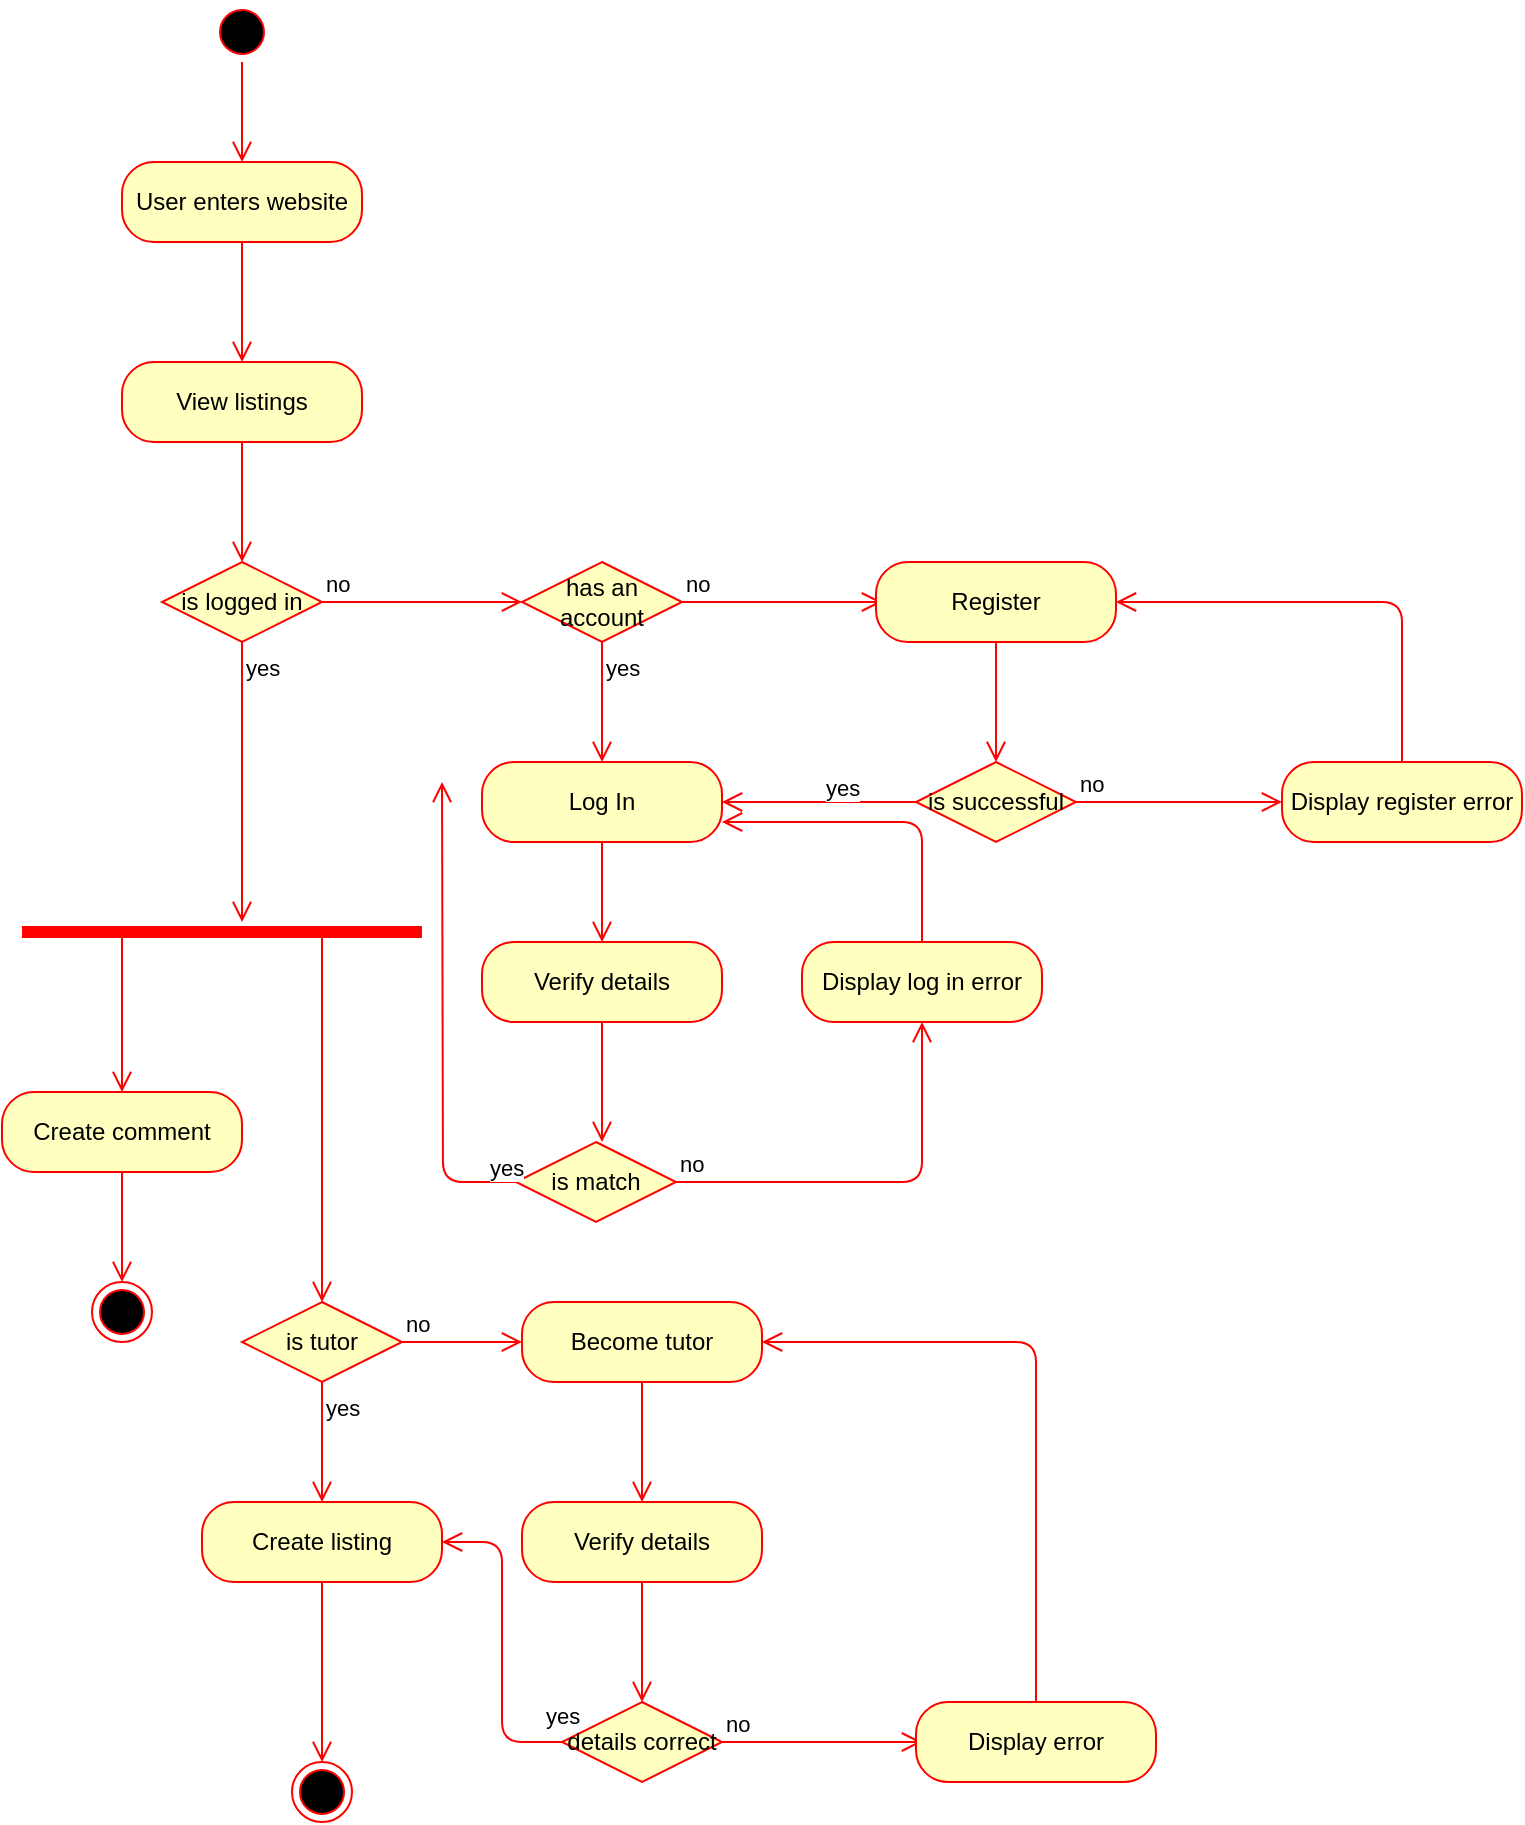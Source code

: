 <mxfile version="13.10.4" type="github">
  <diagram id="R34ZYv0XPSwRLobc-koi" name="Page-1">
    <mxGraphModel dx="1635" dy="1069" grid="1" gridSize="10" guides="1" tooltips="1" connect="1" arrows="1" fold="1" page="1" pageScale="1" pageWidth="827" pageHeight="1169" math="0" shadow="0">
      <root>
        <mxCell id="0" />
        <mxCell id="1" parent="0" />
        <mxCell id="GCmUhMJURMeAsqbes3RS-4" value="" style="ellipse;html=1;shape=startState;fillColor=#000000;strokeColor=#ff0000;" parent="1" vertex="1">
          <mxGeometry x="135" y="40" width="30" height="30" as="geometry" />
        </mxCell>
        <mxCell id="GCmUhMJURMeAsqbes3RS-5" value="" style="edgeStyle=orthogonalEdgeStyle;html=1;verticalAlign=bottom;endArrow=open;endSize=8;strokeColor=#ff0000;" parent="1" source="GCmUhMJURMeAsqbes3RS-4" edge="1">
          <mxGeometry relative="1" as="geometry">
            <mxPoint x="150" y="120" as="targetPoint" />
          </mxGeometry>
        </mxCell>
        <mxCell id="vjO027R32Flx_gY4NIJW-1" value="Log In" style="rounded=1;whiteSpace=wrap;html=1;arcSize=40;fontColor=#000000;fillColor=#ffffc0;strokeColor=#ff0000;" parent="1" vertex="1">
          <mxGeometry x="270" y="420" width="120" height="40" as="geometry" />
        </mxCell>
        <mxCell id="vjO027R32Flx_gY4NIJW-2" value="" style="edgeStyle=orthogonalEdgeStyle;html=1;verticalAlign=bottom;endArrow=open;endSize=8;strokeColor=#ff0000;exitX=0.5;exitY=1;exitDx=0;exitDy=0;entryX=0.5;entryY=0;entryDx=0;entryDy=0;" parent="1" source="vjO027R32Flx_gY4NIJW-1" target="Mwoo7-DaToj7osFpNbTO-7" edge="1">
          <mxGeometry relative="1" as="geometry">
            <mxPoint x="330" y="520" as="targetPoint" />
          </mxGeometry>
        </mxCell>
        <mxCell id="vjO027R32Flx_gY4NIJW-3" value="View listings" style="rounded=1;whiteSpace=wrap;html=1;arcSize=40;fontColor=#000000;fillColor=#ffffc0;strokeColor=#ff0000;" parent="1" vertex="1">
          <mxGeometry x="90" y="220" width="120" height="40" as="geometry" />
        </mxCell>
        <mxCell id="vjO027R32Flx_gY4NIJW-4" value="" style="edgeStyle=orthogonalEdgeStyle;html=1;verticalAlign=bottom;endArrow=open;endSize=8;strokeColor=#ff0000;" parent="1" source="vjO027R32Flx_gY4NIJW-3" edge="1">
          <mxGeometry relative="1" as="geometry">
            <mxPoint x="150" y="320" as="targetPoint" />
          </mxGeometry>
        </mxCell>
        <mxCell id="vjO027R32Flx_gY4NIJW-8" value="User enters website" style="rounded=1;whiteSpace=wrap;html=1;arcSize=40;fontColor=#000000;fillColor=#ffffc0;strokeColor=#ff0000;" parent="1" vertex="1">
          <mxGeometry x="90" y="120" width="120" height="40" as="geometry" />
        </mxCell>
        <mxCell id="vjO027R32Flx_gY4NIJW-9" value="" style="edgeStyle=orthogonalEdgeStyle;html=1;verticalAlign=bottom;endArrow=open;endSize=8;strokeColor=#ff0000;" parent="1" source="vjO027R32Flx_gY4NIJW-8" edge="1">
          <mxGeometry relative="1" as="geometry">
            <mxPoint x="150" y="220" as="targetPoint" />
          </mxGeometry>
        </mxCell>
        <mxCell id="vjO027R32Flx_gY4NIJW-10" value="is logged in" style="rhombus;whiteSpace=wrap;html=1;fillColor=#ffffc0;strokeColor=#ff0000;" parent="1" vertex="1">
          <mxGeometry x="110" y="320" width="80" height="40" as="geometry" />
        </mxCell>
        <mxCell id="vjO027R32Flx_gY4NIJW-11" value="no" style="edgeStyle=orthogonalEdgeStyle;html=1;align=left;verticalAlign=bottom;endArrow=open;endSize=8;strokeColor=#ff0000;" parent="1" source="vjO027R32Flx_gY4NIJW-10" edge="1">
          <mxGeometry x="-1" relative="1" as="geometry">
            <mxPoint x="290" y="340" as="targetPoint" />
          </mxGeometry>
        </mxCell>
        <mxCell id="vjO027R32Flx_gY4NIJW-12" value="yes" style="edgeStyle=orthogonalEdgeStyle;html=1;align=left;verticalAlign=top;endArrow=open;endSize=8;strokeColor=#ff0000;entryX=0.55;entryY=0;entryDx=0;entryDy=0;entryPerimeter=0;" parent="1" source="vjO027R32Flx_gY4NIJW-10" edge="1" target="Mwoo7-DaToj7osFpNbTO-21">
          <mxGeometry x="-1" relative="1" as="geometry">
            <mxPoint x="150" y="420" as="targetPoint" />
          </mxGeometry>
        </mxCell>
        <mxCell id="vjO027R32Flx_gY4NIJW-13" value="has an account" style="rhombus;whiteSpace=wrap;html=1;fillColor=#ffffc0;strokeColor=#ff0000;" parent="1" vertex="1">
          <mxGeometry x="290" y="320" width="80" height="40" as="geometry" />
        </mxCell>
        <mxCell id="vjO027R32Flx_gY4NIJW-14" value="no" style="edgeStyle=orthogonalEdgeStyle;html=1;align=left;verticalAlign=bottom;endArrow=open;endSize=8;strokeColor=#ff0000;" parent="1" source="vjO027R32Flx_gY4NIJW-13" edge="1">
          <mxGeometry x="-1" relative="1" as="geometry">
            <mxPoint x="470" y="340" as="targetPoint" />
          </mxGeometry>
        </mxCell>
        <mxCell id="vjO027R32Flx_gY4NIJW-15" value="yes" style="edgeStyle=orthogonalEdgeStyle;html=1;align=left;verticalAlign=top;endArrow=open;endSize=8;strokeColor=#ff0000;" parent="1" source="vjO027R32Flx_gY4NIJW-13" edge="1">
          <mxGeometry x="-1" relative="1" as="geometry">
            <mxPoint x="330" y="420" as="targetPoint" />
          </mxGeometry>
        </mxCell>
        <mxCell id="vjO027R32Flx_gY4NIJW-16" value="Register" style="rounded=1;whiteSpace=wrap;html=1;arcSize=40;fontColor=#000000;fillColor=#ffffc0;strokeColor=#ff0000;" parent="1" vertex="1">
          <mxGeometry x="467" y="320" width="120" height="40" as="geometry" />
        </mxCell>
        <mxCell id="vjO027R32Flx_gY4NIJW-17" value="" style="edgeStyle=orthogonalEdgeStyle;html=1;verticalAlign=bottom;endArrow=open;endSize=8;strokeColor=#ff0000;exitX=0.5;exitY=1;exitDx=0;exitDy=0;entryX=0.5;entryY=0;entryDx=0;entryDy=0;" parent="1" source="vjO027R32Flx_gY4NIJW-16" edge="1" target="Mwoo7-DaToj7osFpNbTO-1">
          <mxGeometry relative="1" as="geometry">
            <mxPoint x="390" y="440" as="targetPoint" />
            <Array as="points">
              <mxPoint x="527" y="410" />
              <mxPoint x="527" y="410" />
            </Array>
          </mxGeometry>
        </mxCell>
        <mxCell id="vjO027R32Flx_gY4NIJW-18" value="Create comment" style="rounded=1;whiteSpace=wrap;html=1;arcSize=40;fontColor=#000000;fillColor=#ffffc0;strokeColor=#ff0000;" parent="1" vertex="1">
          <mxGeometry x="30" y="585" width="120" height="40" as="geometry" />
        </mxCell>
        <mxCell id="vjO027R32Flx_gY4NIJW-19" value="" style="edgeStyle=orthogonalEdgeStyle;html=1;verticalAlign=bottom;endArrow=open;endSize=8;strokeColor=#ff0000;entryX=0.5;entryY=0;entryDx=0;entryDy=0;exitX=0.75;exitY=0.5;exitDx=0;exitDy=0;exitPerimeter=0;" parent="1" source="Mwoo7-DaToj7osFpNbTO-21" edge="1" target="vjO027R32Flx_gY4NIJW-20">
          <mxGeometry relative="1" as="geometry">
            <mxPoint x="150" y="520" as="targetPoint" />
            <Array as="points">
              <mxPoint x="190" y="690" />
            </Array>
          </mxGeometry>
        </mxCell>
        <mxCell id="vjO027R32Flx_gY4NIJW-20" value="is tutor" style="rhombus;whiteSpace=wrap;html=1;fillColor=#ffffc0;strokeColor=#ff0000;" parent="1" vertex="1">
          <mxGeometry x="150" y="690" width="80" height="40" as="geometry" />
        </mxCell>
        <mxCell id="vjO027R32Flx_gY4NIJW-21" value="no" style="edgeStyle=orthogonalEdgeStyle;html=1;align=left;verticalAlign=bottom;endArrow=open;endSize=8;strokeColor=#ff0000;" parent="1" source="vjO027R32Flx_gY4NIJW-20" edge="1">
          <mxGeometry x="-1" relative="1" as="geometry">
            <mxPoint x="290" y="710" as="targetPoint" />
          </mxGeometry>
        </mxCell>
        <mxCell id="vjO027R32Flx_gY4NIJW-22" value="yes" style="edgeStyle=orthogonalEdgeStyle;html=1;align=left;verticalAlign=top;endArrow=open;endSize=8;strokeColor=#ff0000;entryX=0.5;entryY=0;entryDx=0;entryDy=0;" parent="1" source="vjO027R32Flx_gY4NIJW-20" edge="1" target="vjO027R32Flx_gY4NIJW-25">
          <mxGeometry x="-1" relative="1" as="geometry">
            <mxPoint x="150" y="790" as="targetPoint" />
            <Array as="points" />
          </mxGeometry>
        </mxCell>
        <mxCell id="vjO027R32Flx_gY4NIJW-23" value="Become tutor" style="rounded=1;whiteSpace=wrap;html=1;arcSize=40;fontColor=#000000;fillColor=#ffffc0;strokeColor=#ff0000;" parent="1" vertex="1">
          <mxGeometry x="290" y="690" width="120" height="40" as="geometry" />
        </mxCell>
        <mxCell id="vjO027R32Flx_gY4NIJW-24" value="" style="edgeStyle=orthogonalEdgeStyle;html=1;verticalAlign=bottom;endArrow=open;endSize=8;strokeColor=#ff0000;exitX=0.5;exitY=1;exitDx=0;exitDy=0;entryX=0.5;entryY=0;entryDx=0;entryDy=0;" parent="1" source="vjO027R32Flx_gY4NIJW-23" target="Mwoo7-DaToj7osFpNbTO-14" edge="1">
          <mxGeometry relative="1" as="geometry">
            <mxPoint x="350" y="780" as="targetPoint" />
          </mxGeometry>
        </mxCell>
        <mxCell id="vjO027R32Flx_gY4NIJW-25" value="Create listing" style="rounded=1;whiteSpace=wrap;html=1;arcSize=40;fontColor=#000000;fillColor=#ffffc0;strokeColor=#ff0000;" parent="1" vertex="1">
          <mxGeometry x="130" y="790" width="120" height="40" as="geometry" />
        </mxCell>
        <mxCell id="vjO027R32Flx_gY4NIJW-26" value="" style="edgeStyle=orthogonalEdgeStyle;html=1;verticalAlign=bottom;endArrow=open;endSize=8;strokeColor=#ff0000;" parent="1" source="vjO027R32Flx_gY4NIJW-25" edge="1">
          <mxGeometry relative="1" as="geometry">
            <mxPoint x="190" y="920" as="targetPoint" />
          </mxGeometry>
        </mxCell>
        <mxCell id="Mwoo7-DaToj7osFpNbTO-1" value="is successful" style="rhombus;whiteSpace=wrap;html=1;fillColor=#ffffc0;strokeColor=#ff0000;" vertex="1" parent="1">
          <mxGeometry x="487" y="420" width="80" height="40" as="geometry" />
        </mxCell>
        <mxCell id="Mwoo7-DaToj7osFpNbTO-2" value="no" style="edgeStyle=orthogonalEdgeStyle;html=1;align=left;verticalAlign=bottom;endArrow=open;endSize=8;strokeColor=#ff0000;" edge="1" source="Mwoo7-DaToj7osFpNbTO-1" parent="1">
          <mxGeometry x="-1" relative="1" as="geometry">
            <mxPoint x="670" y="440" as="targetPoint" />
          </mxGeometry>
        </mxCell>
        <mxCell id="Mwoo7-DaToj7osFpNbTO-3" value="yes" style="edgeStyle=orthogonalEdgeStyle;html=1;align=left;verticalAlign=top;endArrow=open;endSize=8;strokeColor=#ff0000;exitX=0;exitY=0.5;exitDx=0;exitDy=0;entryX=1;entryY=0.5;entryDx=0;entryDy=0;" edge="1" source="Mwoo7-DaToj7osFpNbTO-1" parent="1" target="vjO027R32Flx_gY4NIJW-1">
          <mxGeometry x="-0.031" y="-20" relative="1" as="geometry">
            <mxPoint x="530" y="520" as="targetPoint" />
            <mxPoint as="offset" />
          </mxGeometry>
        </mxCell>
        <mxCell id="Mwoo7-DaToj7osFpNbTO-5" value="Display register error" style="rounded=1;whiteSpace=wrap;html=1;arcSize=40;fontColor=#000000;fillColor=#ffffc0;strokeColor=#ff0000;" vertex="1" parent="1">
          <mxGeometry x="670" y="420" width="120" height="40" as="geometry" />
        </mxCell>
        <mxCell id="Mwoo7-DaToj7osFpNbTO-6" value="" style="edgeStyle=orthogonalEdgeStyle;html=1;verticalAlign=bottom;endArrow=open;endSize=8;strokeColor=#ff0000;exitX=0.5;exitY=0;exitDx=0;exitDy=0;entryX=1;entryY=0.5;entryDx=0;entryDy=0;" edge="1" source="Mwoo7-DaToj7osFpNbTO-5" parent="1" target="vjO027R32Flx_gY4NIJW-16">
          <mxGeometry relative="1" as="geometry">
            <mxPoint x="730" y="520" as="targetPoint" />
          </mxGeometry>
        </mxCell>
        <mxCell id="Mwoo7-DaToj7osFpNbTO-7" value="Verify details" style="rounded=1;whiteSpace=wrap;html=1;arcSize=40;fontColor=#000000;fillColor=#ffffc0;strokeColor=#ff0000;" vertex="1" parent="1">
          <mxGeometry x="270" y="510" width="120" height="40" as="geometry" />
        </mxCell>
        <mxCell id="Mwoo7-DaToj7osFpNbTO-8" value="" style="edgeStyle=orthogonalEdgeStyle;html=1;verticalAlign=bottom;endArrow=open;endSize=8;strokeColor=#ff0000;" edge="1" source="Mwoo7-DaToj7osFpNbTO-7" parent="1">
          <mxGeometry relative="1" as="geometry">
            <mxPoint x="330" y="610" as="targetPoint" />
          </mxGeometry>
        </mxCell>
        <mxCell id="Mwoo7-DaToj7osFpNbTO-9" value="is match" style="rhombus;whiteSpace=wrap;html=1;fillColor=#ffffc0;strokeColor=#ff0000;" vertex="1" parent="1">
          <mxGeometry x="287" y="610" width="80" height="40" as="geometry" />
        </mxCell>
        <mxCell id="Mwoo7-DaToj7osFpNbTO-10" value="no" style="edgeStyle=orthogonalEdgeStyle;html=1;align=left;verticalAlign=bottom;endArrow=open;endSize=8;strokeColor=#ff0000;entryX=0.5;entryY=1;entryDx=0;entryDy=0;" edge="1" source="Mwoo7-DaToj7osFpNbTO-9" parent="1" target="Mwoo7-DaToj7osFpNbTO-12">
          <mxGeometry x="-1" relative="1" as="geometry">
            <mxPoint x="467" y="630" as="targetPoint" />
            <Array as="points">
              <mxPoint x="490" y="630" />
            </Array>
          </mxGeometry>
        </mxCell>
        <mxCell id="Mwoo7-DaToj7osFpNbTO-11" value="yes" style="edgeStyle=orthogonalEdgeStyle;html=1;align=left;verticalAlign=top;endArrow=open;endSize=8;strokeColor=#ff0000;exitX=0;exitY=0.5;exitDx=0;exitDy=0;" edge="1" source="Mwoo7-DaToj7osFpNbTO-9" parent="1">
          <mxGeometry x="-0.873" y="-20" relative="1" as="geometry">
            <mxPoint x="250" y="430" as="targetPoint" />
            <mxPoint as="offset" />
          </mxGeometry>
        </mxCell>
        <mxCell id="Mwoo7-DaToj7osFpNbTO-12" value="Display log in error" style="rounded=1;whiteSpace=wrap;html=1;arcSize=40;fontColor=#000000;fillColor=#ffffc0;strokeColor=#ff0000;" vertex="1" parent="1">
          <mxGeometry x="430" y="510" width="120" height="40" as="geometry" />
        </mxCell>
        <mxCell id="Mwoo7-DaToj7osFpNbTO-13" value="" style="edgeStyle=orthogonalEdgeStyle;html=1;verticalAlign=bottom;endArrow=open;endSize=8;strokeColor=#ff0000;exitX=0.5;exitY=0;exitDx=0;exitDy=0;entryX=1;entryY=0.75;entryDx=0;entryDy=0;" edge="1" source="Mwoo7-DaToj7osFpNbTO-12" parent="1" target="vjO027R32Flx_gY4NIJW-1">
          <mxGeometry relative="1" as="geometry">
            <mxPoint x="490" y="600" as="targetPoint" />
          </mxGeometry>
        </mxCell>
        <mxCell id="Mwoo7-DaToj7osFpNbTO-14" value="Verify details" style="rounded=1;whiteSpace=wrap;html=1;arcSize=40;fontColor=#000000;fillColor=#ffffc0;strokeColor=#ff0000;" vertex="1" parent="1">
          <mxGeometry x="290" y="790" width="120" height="40" as="geometry" />
        </mxCell>
        <mxCell id="Mwoo7-DaToj7osFpNbTO-15" value="" style="edgeStyle=orthogonalEdgeStyle;html=1;verticalAlign=bottom;endArrow=open;endSize=8;strokeColor=#ff0000;" edge="1" source="Mwoo7-DaToj7osFpNbTO-14" parent="1">
          <mxGeometry relative="1" as="geometry">
            <mxPoint x="350" y="890" as="targetPoint" />
          </mxGeometry>
        </mxCell>
        <mxCell id="Mwoo7-DaToj7osFpNbTO-16" value="details correct" style="rhombus;whiteSpace=wrap;html=1;fillColor=#ffffc0;strokeColor=#ff0000;" vertex="1" parent="1">
          <mxGeometry x="310" y="890" width="80" height="40" as="geometry" />
        </mxCell>
        <mxCell id="Mwoo7-DaToj7osFpNbTO-17" value="no" style="edgeStyle=orthogonalEdgeStyle;html=1;align=left;verticalAlign=bottom;endArrow=open;endSize=8;strokeColor=#ff0000;" edge="1" source="Mwoo7-DaToj7osFpNbTO-16" parent="1">
          <mxGeometry x="-1" relative="1" as="geometry">
            <mxPoint x="490" y="910" as="targetPoint" />
          </mxGeometry>
        </mxCell>
        <mxCell id="Mwoo7-DaToj7osFpNbTO-18" value="yes" style="edgeStyle=orthogonalEdgeStyle;html=1;align=left;verticalAlign=top;endArrow=open;endSize=8;strokeColor=#ff0000;exitX=0;exitY=0.5;exitDx=0;exitDy=0;entryX=1;entryY=0.5;entryDx=0;entryDy=0;" edge="1" source="Mwoo7-DaToj7osFpNbTO-16" parent="1" target="vjO027R32Flx_gY4NIJW-25">
          <mxGeometry x="-0.3" y="-20" relative="1" as="geometry">
            <mxPoint x="350" y="990" as="targetPoint" />
            <mxPoint as="offset" />
          </mxGeometry>
        </mxCell>
        <mxCell id="Mwoo7-DaToj7osFpNbTO-19" value="Display error" style="rounded=1;whiteSpace=wrap;html=1;arcSize=40;fontColor=#000000;fillColor=#ffffc0;strokeColor=#ff0000;" vertex="1" parent="1">
          <mxGeometry x="487" y="890" width="120" height="40" as="geometry" />
        </mxCell>
        <mxCell id="Mwoo7-DaToj7osFpNbTO-20" value="" style="edgeStyle=orthogonalEdgeStyle;html=1;verticalAlign=bottom;endArrow=open;endSize=8;strokeColor=#ff0000;exitX=0.5;exitY=0;exitDx=0;exitDy=0;entryX=1;entryY=0.5;entryDx=0;entryDy=0;" edge="1" source="Mwoo7-DaToj7osFpNbTO-19" parent="1" target="vjO027R32Flx_gY4NIJW-23">
          <mxGeometry relative="1" as="geometry">
            <mxPoint x="547" y="990" as="targetPoint" />
          </mxGeometry>
        </mxCell>
        <mxCell id="Mwoo7-DaToj7osFpNbTO-21" value="" style="shape=line;html=1;strokeWidth=6;strokeColor=#ff0000;" vertex="1" parent="1">
          <mxGeometry x="40" y="500" width="200" height="10" as="geometry" />
        </mxCell>
        <mxCell id="Mwoo7-DaToj7osFpNbTO-22" value="" style="edgeStyle=orthogonalEdgeStyle;html=1;verticalAlign=bottom;endArrow=open;endSize=8;strokeColor=#ff0000;entryX=0.5;entryY=0;entryDx=0;entryDy=0;exitX=0.25;exitY=0.5;exitDx=0;exitDy=0;exitPerimeter=0;" edge="1" source="Mwoo7-DaToj7osFpNbTO-21" parent="1" target="vjO027R32Flx_gY4NIJW-18">
          <mxGeometry relative="1" as="geometry">
            <mxPoint x="140" y="570" as="targetPoint" />
            <Array as="points" />
          </mxGeometry>
        </mxCell>
        <mxCell id="GCmUhMJURMeAsqbes3RS-3" value="" style="ellipse;html=1;shape=endState;fillColor=#000000;strokeColor=#ff0000;" parent="1" vertex="1">
          <mxGeometry x="75" y="680" width="30" height="30" as="geometry" />
        </mxCell>
        <mxCell id="Mwoo7-DaToj7osFpNbTO-27" value="" style="edgeStyle=orthogonalEdgeStyle;html=1;verticalAlign=bottom;endArrow=open;endSize=8;strokeColor=#ff0000;exitX=0.5;exitY=1;exitDx=0;exitDy=0;" edge="1" parent="1" source="vjO027R32Flx_gY4NIJW-18" target="GCmUhMJURMeAsqbes3RS-3">
          <mxGeometry relative="1" as="geometry">
            <mxPoint x="90" y="920" as="targetPoint" />
            <mxPoint x="90" y="625" as="sourcePoint" />
            <Array as="points" />
          </mxGeometry>
        </mxCell>
        <mxCell id="Mwoo7-DaToj7osFpNbTO-28" value="" style="ellipse;html=1;shape=endState;fillColor=#000000;strokeColor=#ff0000;" vertex="1" parent="1">
          <mxGeometry x="175" y="920" width="30" height="30" as="geometry" />
        </mxCell>
      </root>
    </mxGraphModel>
  </diagram>
</mxfile>
